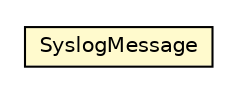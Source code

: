 #!/usr/local/bin/dot
#
# Class diagram 
# Generated by UMLGraph version R5_6-24-gf6e263 (http://www.umlgraph.org/)
#

digraph G {
	edge [fontname="Helvetica",fontsize=10,labelfontname="Helvetica",labelfontsize=10];
	node [fontname="Helvetica",fontsize=10,shape=plaintext];
	nodesep=0.25;
	ranksep=0.5;
	// com.cloudbees.syslog.SyslogMessage
	c7917768 [label=<<table title="com.cloudbees.syslog.SyslogMessage" border="0" cellborder="1" cellspacing="0" cellpadding="2" port="p" bgcolor="lemonChiffon" href="./SyslogMessage.html">
		<tr><td><table border="0" cellspacing="0" cellpadding="1">
<tr><td align="center" balign="center"> SyslogMessage </td></tr>
		</table></td></tr>
		</table>>, URL="./SyslogMessage.html", fontname="Helvetica", fontcolor="black", fontsize=10.0];
}

